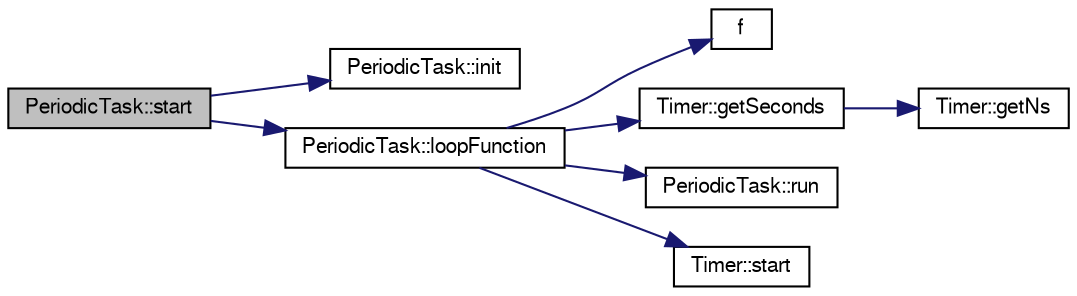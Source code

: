 digraph "PeriodicTask::start"
{
  edge [fontname="FreeSans",fontsize="10",labelfontname="FreeSans",labelfontsize="10"];
  node [fontname="FreeSans",fontsize="10",shape=record];
  rankdir="LR";
  Node1 [label="PeriodicTask::start",height=0.2,width=0.4,color="black", fillcolor="grey75", style="filled", fontcolor="black"];
  Node1 -> Node2 [color="midnightblue",fontsize="10",style="solid",fontname="FreeSans"];
  Node2 [label="PeriodicTask::init",height=0.2,width=0.4,color="black", fillcolor="white", style="filled",URL="$de/d2f/class_periodic_task.html#a8bc384b67a67e01b29afc0362732204d"];
  Node1 -> Node3 [color="midnightblue",fontsize="10",style="solid",fontname="FreeSans"];
  Node3 [label="PeriodicTask::loopFunction",height=0.2,width=0.4,color="black", fillcolor="white", style="filled",URL="$de/d2f/class_periodic_task.html#a749e849501c8369723c1b7822c5a2dc5"];
  Node3 -> Node4 [color="midnightblue",fontsize="10",style="solid",fontname="FreeSans"];
  Node4 [label="f",height=0.2,width=0.4,color="black", fillcolor="white", style="filled",URL="$dc/dd7/test__casadi_8cpp.html#ae20d7fba59865a21504b65cdb44cbfe5"];
  Node3 -> Node5 [color="midnightblue",fontsize="10",style="solid",fontname="FreeSans"];
  Node5 [label="Timer::getSeconds",height=0.2,width=0.4,color="black", fillcolor="white", style="filled",URL="$d8/d08/class_timer.html#aa42cb0519d30540b49a8c73f8ea81470"];
  Node5 -> Node6 [color="midnightblue",fontsize="10",style="solid",fontname="FreeSans"];
  Node6 [label="Timer::getNs",height=0.2,width=0.4,color="black", fillcolor="white", style="filled",URL="$d8/d08/class_timer.html#a737da4ccd6ba451d0c03b6c4fef6e5e9"];
  Node3 -> Node7 [color="midnightblue",fontsize="10",style="solid",fontname="FreeSans"];
  Node7 [label="PeriodicTask::run",height=0.2,width=0.4,color="black", fillcolor="white", style="filled",URL="$de/d2f/class_periodic_task.html#ae6976f44c995555b6403b38443fb2eb5"];
  Node3 -> Node8 [color="midnightblue",fontsize="10",style="solid",fontname="FreeSans"];
  Node8 [label="Timer::start",height=0.2,width=0.4,color="black", fillcolor="white", style="filled",URL="$d8/d08/class_timer.html#a3a8b5272198d029779dc9302a54305a8"];
}
